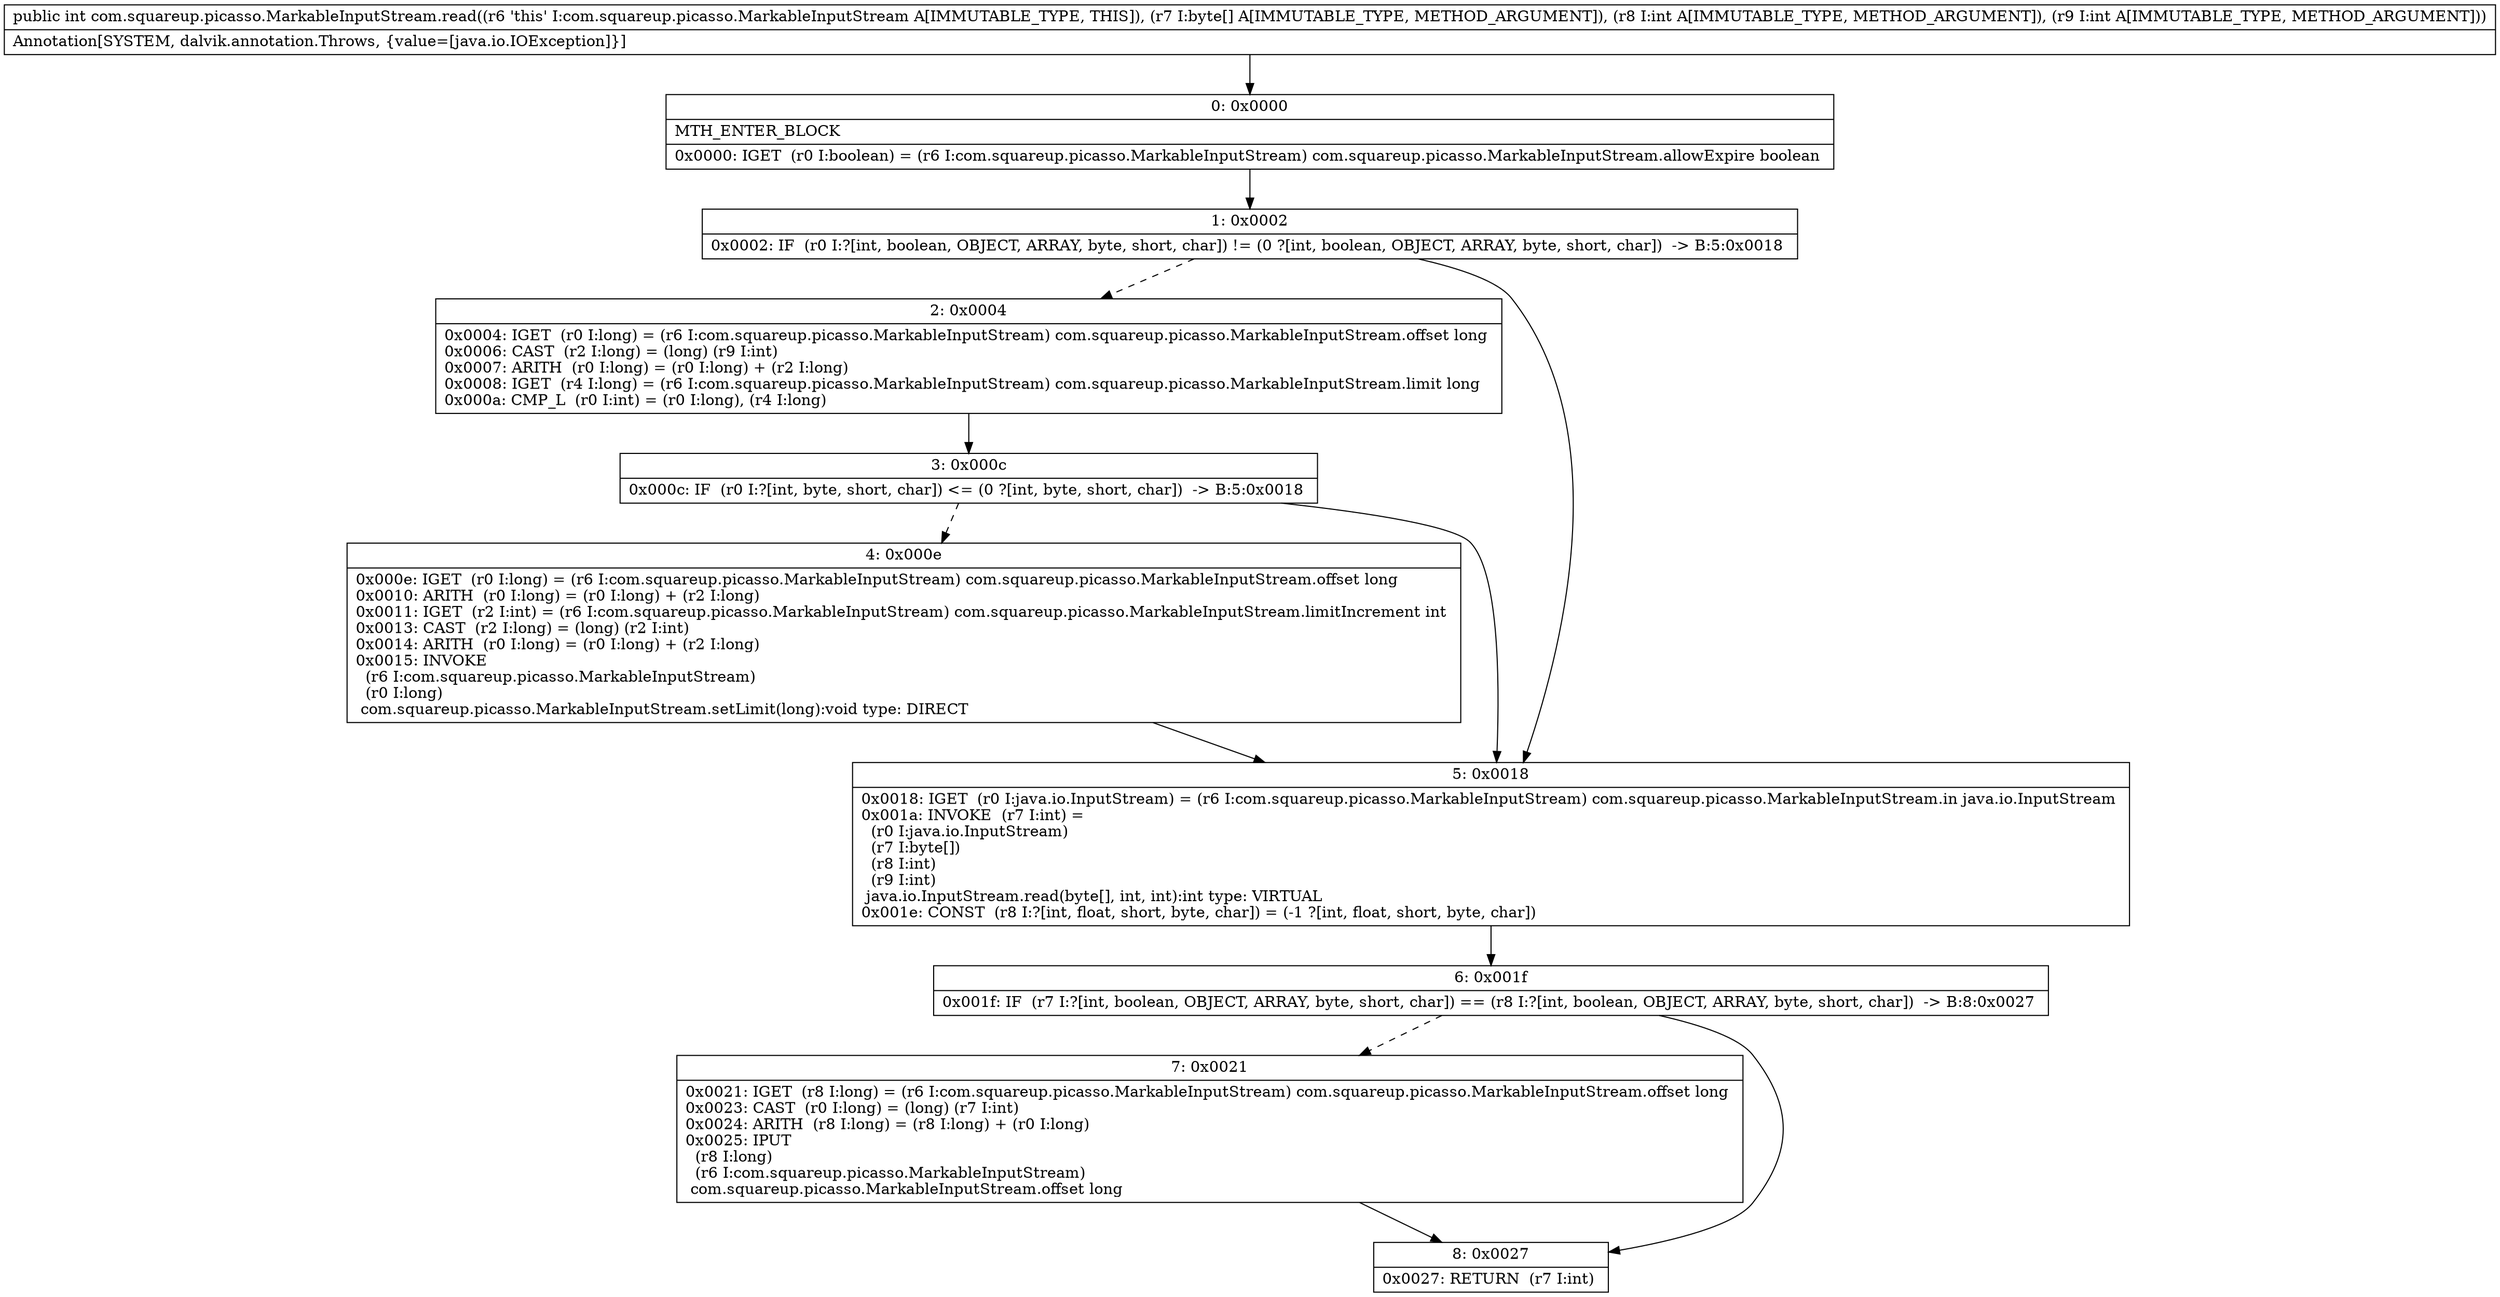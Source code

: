 digraph "CFG forcom.squareup.picasso.MarkableInputStream.read([BII)I" {
Node_0 [shape=record,label="{0\:\ 0x0000|MTH_ENTER_BLOCK\l|0x0000: IGET  (r0 I:boolean) = (r6 I:com.squareup.picasso.MarkableInputStream) com.squareup.picasso.MarkableInputStream.allowExpire boolean \l}"];
Node_1 [shape=record,label="{1\:\ 0x0002|0x0002: IF  (r0 I:?[int, boolean, OBJECT, ARRAY, byte, short, char]) != (0 ?[int, boolean, OBJECT, ARRAY, byte, short, char])  \-\> B:5:0x0018 \l}"];
Node_2 [shape=record,label="{2\:\ 0x0004|0x0004: IGET  (r0 I:long) = (r6 I:com.squareup.picasso.MarkableInputStream) com.squareup.picasso.MarkableInputStream.offset long \l0x0006: CAST  (r2 I:long) = (long) (r9 I:int) \l0x0007: ARITH  (r0 I:long) = (r0 I:long) + (r2 I:long) \l0x0008: IGET  (r4 I:long) = (r6 I:com.squareup.picasso.MarkableInputStream) com.squareup.picasso.MarkableInputStream.limit long \l0x000a: CMP_L  (r0 I:int) = (r0 I:long), (r4 I:long) \l}"];
Node_3 [shape=record,label="{3\:\ 0x000c|0x000c: IF  (r0 I:?[int, byte, short, char]) \<= (0 ?[int, byte, short, char])  \-\> B:5:0x0018 \l}"];
Node_4 [shape=record,label="{4\:\ 0x000e|0x000e: IGET  (r0 I:long) = (r6 I:com.squareup.picasso.MarkableInputStream) com.squareup.picasso.MarkableInputStream.offset long \l0x0010: ARITH  (r0 I:long) = (r0 I:long) + (r2 I:long) \l0x0011: IGET  (r2 I:int) = (r6 I:com.squareup.picasso.MarkableInputStream) com.squareup.picasso.MarkableInputStream.limitIncrement int \l0x0013: CAST  (r2 I:long) = (long) (r2 I:int) \l0x0014: ARITH  (r0 I:long) = (r0 I:long) + (r2 I:long) \l0x0015: INVOKE  \l  (r6 I:com.squareup.picasso.MarkableInputStream)\l  (r0 I:long)\l com.squareup.picasso.MarkableInputStream.setLimit(long):void type: DIRECT \l}"];
Node_5 [shape=record,label="{5\:\ 0x0018|0x0018: IGET  (r0 I:java.io.InputStream) = (r6 I:com.squareup.picasso.MarkableInputStream) com.squareup.picasso.MarkableInputStream.in java.io.InputStream \l0x001a: INVOKE  (r7 I:int) = \l  (r0 I:java.io.InputStream)\l  (r7 I:byte[])\l  (r8 I:int)\l  (r9 I:int)\l java.io.InputStream.read(byte[], int, int):int type: VIRTUAL \l0x001e: CONST  (r8 I:?[int, float, short, byte, char]) = (\-1 ?[int, float, short, byte, char]) \l}"];
Node_6 [shape=record,label="{6\:\ 0x001f|0x001f: IF  (r7 I:?[int, boolean, OBJECT, ARRAY, byte, short, char]) == (r8 I:?[int, boolean, OBJECT, ARRAY, byte, short, char])  \-\> B:8:0x0027 \l}"];
Node_7 [shape=record,label="{7\:\ 0x0021|0x0021: IGET  (r8 I:long) = (r6 I:com.squareup.picasso.MarkableInputStream) com.squareup.picasso.MarkableInputStream.offset long \l0x0023: CAST  (r0 I:long) = (long) (r7 I:int) \l0x0024: ARITH  (r8 I:long) = (r8 I:long) + (r0 I:long) \l0x0025: IPUT  \l  (r8 I:long)\l  (r6 I:com.squareup.picasso.MarkableInputStream)\l com.squareup.picasso.MarkableInputStream.offset long \l}"];
Node_8 [shape=record,label="{8\:\ 0x0027|0x0027: RETURN  (r7 I:int) \l}"];
MethodNode[shape=record,label="{public int com.squareup.picasso.MarkableInputStream.read((r6 'this' I:com.squareup.picasso.MarkableInputStream A[IMMUTABLE_TYPE, THIS]), (r7 I:byte[] A[IMMUTABLE_TYPE, METHOD_ARGUMENT]), (r8 I:int A[IMMUTABLE_TYPE, METHOD_ARGUMENT]), (r9 I:int A[IMMUTABLE_TYPE, METHOD_ARGUMENT]))  | Annotation[SYSTEM, dalvik.annotation.Throws, \{value=[java.io.IOException]\}]\l}"];
MethodNode -> Node_0;
Node_0 -> Node_1;
Node_1 -> Node_2[style=dashed];
Node_1 -> Node_5;
Node_2 -> Node_3;
Node_3 -> Node_4[style=dashed];
Node_3 -> Node_5;
Node_4 -> Node_5;
Node_5 -> Node_6;
Node_6 -> Node_7[style=dashed];
Node_6 -> Node_8;
Node_7 -> Node_8;
}

